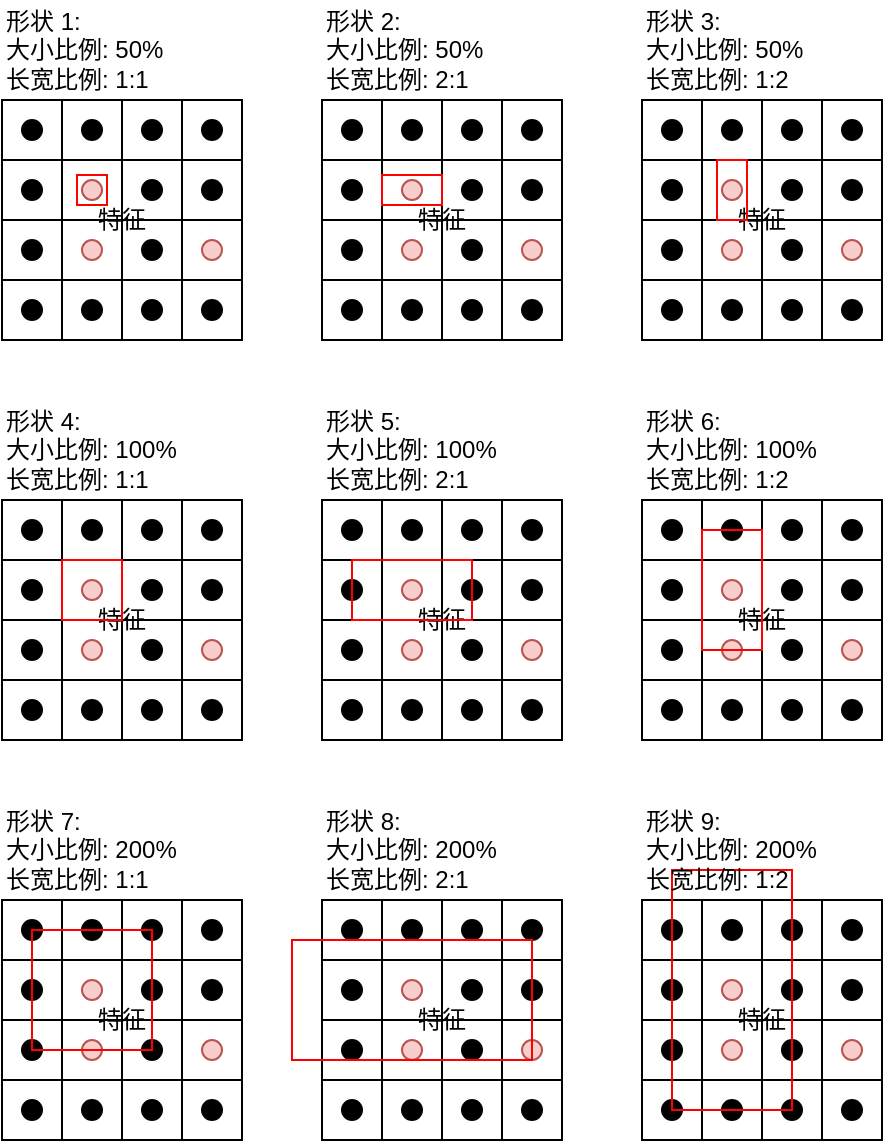 <mxfile version="13.6.2" type="device"><diagram id="u6_-TBSq7pB0JtTBiQG3" name="Page-1"><mxGraphModel dx="1102" dy="1952" grid="1" gridSize="10" guides="1" tooltips="1" connect="1" arrows="1" fold="1" page="1" pageScale="1" pageWidth="827" pageHeight="1169" math="0" shadow="0"><root><mxCell id="0"/><mxCell id="1" parent="0"/><mxCell id="4b5qDRx6TFKM0YbfV3mT-2" value="特征" style="rounded=0;whiteSpace=wrap;html=1;" parent="1" vertex="1"><mxGeometry x="10" y="230" width="120" height="120" as="geometry"/></mxCell><mxCell id="4b5qDRx6TFKM0YbfV3mT-3" value="" style="endArrow=none;html=1;exitX=0;exitY=0.25;exitDx=0;exitDy=0;entryX=1;entryY=0.25;entryDx=0;entryDy=0;" parent="1" source="4b5qDRx6TFKM0YbfV3mT-2" target="4b5qDRx6TFKM0YbfV3mT-2" edge="1"><mxGeometry width="50" height="50" relative="1" as="geometry"><mxPoint x="10" y="450" as="sourcePoint"/><mxPoint x="60" y="400" as="targetPoint"/></mxGeometry></mxCell><mxCell id="4b5qDRx6TFKM0YbfV3mT-4" value="" style="endArrow=none;html=1;exitX=0;exitY=0.5;exitDx=0;exitDy=0;entryX=1;entryY=0.5;entryDx=0;entryDy=0;" parent="1" source="4b5qDRx6TFKM0YbfV3mT-2" target="4b5qDRx6TFKM0YbfV3mT-2" edge="1"><mxGeometry width="50" height="50" relative="1" as="geometry"><mxPoint x="20" y="270" as="sourcePoint"/><mxPoint x="140" y="270" as="targetPoint"/></mxGeometry></mxCell><mxCell id="4b5qDRx6TFKM0YbfV3mT-5" value="" style="endArrow=none;html=1;exitX=0;exitY=0.75;exitDx=0;exitDy=0;entryX=1;entryY=0.75;entryDx=0;entryDy=0;" parent="1" source="4b5qDRx6TFKM0YbfV3mT-2" target="4b5qDRx6TFKM0YbfV3mT-2" edge="1"><mxGeometry width="50" height="50" relative="1" as="geometry"><mxPoint x="30" y="280" as="sourcePoint"/><mxPoint x="150" y="280" as="targetPoint"/></mxGeometry></mxCell><mxCell id="4b5qDRx6TFKM0YbfV3mT-6" value="" style="endArrow=none;html=1;exitX=0.25;exitY=1;exitDx=0;exitDy=0;entryX=0.25;entryY=0;entryDx=0;entryDy=0;" parent="1" source="4b5qDRx6TFKM0YbfV3mT-2" target="4b5qDRx6TFKM0YbfV3mT-2" edge="1"><mxGeometry width="50" height="50" relative="1" as="geometry"><mxPoint x="20" y="330" as="sourcePoint"/><mxPoint x="140" y="330" as="targetPoint"/></mxGeometry></mxCell><mxCell id="4b5qDRx6TFKM0YbfV3mT-7" value="" style="endArrow=none;html=1;exitX=0.5;exitY=1;exitDx=0;exitDy=0;entryX=0.5;entryY=0;entryDx=0;entryDy=0;" parent="1" source="4b5qDRx6TFKM0YbfV3mT-2" target="4b5qDRx6TFKM0YbfV3mT-2" edge="1"><mxGeometry width="50" height="50" relative="1" as="geometry"><mxPoint x="50" y="360" as="sourcePoint"/><mxPoint x="50" y="240" as="targetPoint"/></mxGeometry></mxCell><mxCell id="4b5qDRx6TFKM0YbfV3mT-8" value="" style="endArrow=none;html=1;exitX=0.75;exitY=1;exitDx=0;exitDy=0;entryX=0.75;entryY=0;entryDx=0;entryDy=0;" parent="1" source="4b5qDRx6TFKM0YbfV3mT-2" target="4b5qDRx6TFKM0YbfV3mT-2" edge="1"><mxGeometry width="50" height="50" relative="1" as="geometry"><mxPoint x="80" y="360" as="sourcePoint"/><mxPoint x="80" y="240" as="targetPoint"/></mxGeometry></mxCell><mxCell id="4b5qDRx6TFKM0YbfV3mT-9" value="" style="ellipse;whiteSpace=wrap;html=1;aspect=fixed;align=center;fillColor=#000000;" parent="1" vertex="1"><mxGeometry x="20" y="240" width="10" height="10" as="geometry"/></mxCell><mxCell id="4b5qDRx6TFKM0YbfV3mT-10" value="" style="ellipse;whiteSpace=wrap;html=1;aspect=fixed;align=center;fillColor=#000000;" parent="1" vertex="1"><mxGeometry x="50" y="240" width="10" height="10" as="geometry"/></mxCell><mxCell id="4b5qDRx6TFKM0YbfV3mT-11" value="" style="ellipse;whiteSpace=wrap;html=1;aspect=fixed;align=center;fillColor=#000000;" parent="1" vertex="1"><mxGeometry x="80" y="240" width="10" height="10" as="geometry"/></mxCell><mxCell id="4b5qDRx6TFKM0YbfV3mT-12" value="" style="ellipse;whiteSpace=wrap;html=1;aspect=fixed;align=center;fillColor=#000000;" parent="1" vertex="1"><mxGeometry x="110" y="240" width="10" height="10" as="geometry"/></mxCell><mxCell id="4b5qDRx6TFKM0YbfV3mT-13" value="" style="ellipse;whiteSpace=wrap;html=1;aspect=fixed;align=center;fillColor=#000000;" parent="1" vertex="1"><mxGeometry x="20" y="270" width="10" height="10" as="geometry"/></mxCell><mxCell id="4b5qDRx6TFKM0YbfV3mT-14" value="" style="ellipse;whiteSpace=wrap;html=1;aspect=fixed;align=center;fillColor=#f8cecc;strokeColor=#b85450;" parent="1" vertex="1"><mxGeometry x="50" y="270" width="10" height="10" as="geometry"/></mxCell><mxCell id="4b5qDRx6TFKM0YbfV3mT-15" value="" style="ellipse;whiteSpace=wrap;html=1;aspect=fixed;align=center;fillColor=#000000;" parent="1" vertex="1"><mxGeometry x="80" y="270" width="10" height="10" as="geometry"/></mxCell><mxCell id="4b5qDRx6TFKM0YbfV3mT-16" value="" style="ellipse;whiteSpace=wrap;html=1;aspect=fixed;align=center;fillColor=#000000;" parent="1" vertex="1"><mxGeometry x="110" y="270" width="10" height="10" as="geometry"/></mxCell><mxCell id="4b5qDRx6TFKM0YbfV3mT-17" value="" style="ellipse;whiteSpace=wrap;html=1;aspect=fixed;align=center;fillColor=#000000;" parent="1" vertex="1"><mxGeometry x="20" y="300" width="10" height="10" as="geometry"/></mxCell><mxCell id="4b5qDRx6TFKM0YbfV3mT-18" value="" style="ellipse;whiteSpace=wrap;html=1;aspect=fixed;align=center;fillColor=#f8cecc;strokeColor=#b85450;" parent="1" vertex="1"><mxGeometry x="50" y="300" width="10" height="10" as="geometry"/></mxCell><mxCell id="4b5qDRx6TFKM0YbfV3mT-19" value="" style="ellipse;whiteSpace=wrap;html=1;aspect=fixed;align=center;fillColor=#000000;" parent="1" vertex="1"><mxGeometry x="80" y="300" width="10" height="10" as="geometry"/></mxCell><mxCell id="4b5qDRx6TFKM0YbfV3mT-20" value="" style="ellipse;whiteSpace=wrap;html=1;aspect=fixed;align=center;fillColor=#f8cecc;strokeColor=#b85450;" parent="1" vertex="1"><mxGeometry x="110" y="300" width="10" height="10" as="geometry"/></mxCell><mxCell id="4b5qDRx6TFKM0YbfV3mT-21" value="" style="ellipse;whiteSpace=wrap;html=1;aspect=fixed;align=center;fillColor=#000000;" parent="1" vertex="1"><mxGeometry x="20" y="330" width="10" height="10" as="geometry"/></mxCell><mxCell id="4b5qDRx6TFKM0YbfV3mT-22" value="" style="ellipse;whiteSpace=wrap;html=1;aspect=fixed;align=center;fillColor=#000000;" parent="1" vertex="1"><mxGeometry x="50" y="330" width="10" height="10" as="geometry"/></mxCell><mxCell id="4b5qDRx6TFKM0YbfV3mT-23" value="" style="ellipse;whiteSpace=wrap;html=1;aspect=fixed;align=center;fillColor=#000000;" parent="1" vertex="1"><mxGeometry x="80" y="330" width="10" height="10" as="geometry"/></mxCell><mxCell id="4b5qDRx6TFKM0YbfV3mT-24" value="" style="ellipse;whiteSpace=wrap;html=1;aspect=fixed;align=center;fillColor=#000000;" parent="1" vertex="1"><mxGeometry x="110" y="330" width="10" height="10" as="geometry"/></mxCell><mxCell id="4b5qDRx6TFKM0YbfV3mT-25" value="" style="rounded=0;whiteSpace=wrap;html=1;strokeColor=#FF0000;fillColor=none;" parent="1" vertex="1"><mxGeometry x="40" y="260" width="30" height="30" as="geometry"/></mxCell><mxCell id="4b5qDRx6TFKM0YbfV3mT-28" value="形状 4:&lt;br&gt;大小比例: 100%&lt;br&gt;长宽比例: 1:1" style="text;html=1;strokeColor=none;fillColor=none;align=left;verticalAlign=middle;whiteSpace=wrap;rounded=0;" parent="1" vertex="1"><mxGeometry x="10" y="180" width="100" height="50" as="geometry"/></mxCell><mxCell id="4b5qDRx6TFKM0YbfV3mT-54" value="特征" style="rounded=0;whiteSpace=wrap;html=1;" parent="1" vertex="1"><mxGeometry x="170" y="230" width="120" height="120" as="geometry"/></mxCell><mxCell id="4b5qDRx6TFKM0YbfV3mT-55" value="" style="endArrow=none;html=1;exitX=0;exitY=0.25;exitDx=0;exitDy=0;entryX=1;entryY=0.25;entryDx=0;entryDy=0;" parent="1" source="4b5qDRx6TFKM0YbfV3mT-54" target="4b5qDRx6TFKM0YbfV3mT-54" edge="1"><mxGeometry width="50" height="50" relative="1" as="geometry"><mxPoint x="170" y="450" as="sourcePoint"/><mxPoint x="220" y="400" as="targetPoint"/></mxGeometry></mxCell><mxCell id="4b5qDRx6TFKM0YbfV3mT-56" value="" style="endArrow=none;html=1;exitX=0;exitY=0.5;exitDx=0;exitDy=0;entryX=1;entryY=0.5;entryDx=0;entryDy=0;" parent="1" source="4b5qDRx6TFKM0YbfV3mT-54" target="4b5qDRx6TFKM0YbfV3mT-54" edge="1"><mxGeometry width="50" height="50" relative="1" as="geometry"><mxPoint x="180" y="270" as="sourcePoint"/><mxPoint x="300" y="270" as="targetPoint"/></mxGeometry></mxCell><mxCell id="4b5qDRx6TFKM0YbfV3mT-57" value="" style="endArrow=none;html=1;exitX=0;exitY=0.75;exitDx=0;exitDy=0;entryX=1;entryY=0.75;entryDx=0;entryDy=0;" parent="1" source="4b5qDRx6TFKM0YbfV3mT-54" target="4b5qDRx6TFKM0YbfV3mT-54" edge="1"><mxGeometry width="50" height="50" relative="1" as="geometry"><mxPoint x="190" y="280" as="sourcePoint"/><mxPoint x="310" y="280" as="targetPoint"/></mxGeometry></mxCell><mxCell id="4b5qDRx6TFKM0YbfV3mT-58" value="" style="endArrow=none;html=1;exitX=0.25;exitY=1;exitDx=0;exitDy=0;entryX=0.25;entryY=0;entryDx=0;entryDy=0;" parent="1" source="4b5qDRx6TFKM0YbfV3mT-54" target="4b5qDRx6TFKM0YbfV3mT-54" edge="1"><mxGeometry width="50" height="50" relative="1" as="geometry"><mxPoint x="180" y="330" as="sourcePoint"/><mxPoint x="300" y="330" as="targetPoint"/></mxGeometry></mxCell><mxCell id="4b5qDRx6TFKM0YbfV3mT-59" value="" style="endArrow=none;html=1;exitX=0.5;exitY=1;exitDx=0;exitDy=0;entryX=0.5;entryY=0;entryDx=0;entryDy=0;" parent="1" source="4b5qDRx6TFKM0YbfV3mT-54" target="4b5qDRx6TFKM0YbfV3mT-54" edge="1"><mxGeometry width="50" height="50" relative="1" as="geometry"><mxPoint x="210" y="360" as="sourcePoint"/><mxPoint x="210" y="240" as="targetPoint"/></mxGeometry></mxCell><mxCell id="4b5qDRx6TFKM0YbfV3mT-60" value="" style="endArrow=none;html=1;exitX=0.75;exitY=1;exitDx=0;exitDy=0;entryX=0.75;entryY=0;entryDx=0;entryDy=0;" parent="1" source="4b5qDRx6TFKM0YbfV3mT-54" target="4b5qDRx6TFKM0YbfV3mT-54" edge="1"><mxGeometry width="50" height="50" relative="1" as="geometry"><mxPoint x="240" y="360" as="sourcePoint"/><mxPoint x="240" y="240" as="targetPoint"/></mxGeometry></mxCell><mxCell id="4b5qDRx6TFKM0YbfV3mT-61" value="" style="ellipse;whiteSpace=wrap;html=1;aspect=fixed;align=center;fillColor=#000000;" parent="1" vertex="1"><mxGeometry x="180" y="240" width="10" height="10" as="geometry"/></mxCell><mxCell id="4b5qDRx6TFKM0YbfV3mT-62" value="" style="ellipse;whiteSpace=wrap;html=1;aspect=fixed;align=center;fillColor=#000000;" parent="1" vertex="1"><mxGeometry x="210" y="240" width="10" height="10" as="geometry"/></mxCell><mxCell id="4b5qDRx6TFKM0YbfV3mT-63" value="" style="ellipse;whiteSpace=wrap;html=1;aspect=fixed;align=center;fillColor=#000000;" parent="1" vertex="1"><mxGeometry x="240" y="240" width="10" height="10" as="geometry"/></mxCell><mxCell id="4b5qDRx6TFKM0YbfV3mT-64" value="" style="ellipse;whiteSpace=wrap;html=1;aspect=fixed;align=center;fillColor=#000000;" parent="1" vertex="1"><mxGeometry x="270" y="240" width="10" height="10" as="geometry"/></mxCell><mxCell id="4b5qDRx6TFKM0YbfV3mT-65" value="" style="ellipse;whiteSpace=wrap;html=1;aspect=fixed;align=center;fillColor=#000000;" parent="1" vertex="1"><mxGeometry x="180" y="270" width="10" height="10" as="geometry"/></mxCell><mxCell id="4b5qDRx6TFKM0YbfV3mT-66" value="" style="ellipse;whiteSpace=wrap;html=1;aspect=fixed;align=center;fillColor=#f8cecc;strokeColor=#b85450;" parent="1" vertex="1"><mxGeometry x="210" y="270" width="10" height="10" as="geometry"/></mxCell><mxCell id="4b5qDRx6TFKM0YbfV3mT-67" value="" style="ellipse;whiteSpace=wrap;html=1;aspect=fixed;align=center;fillColor=#000000;" parent="1" vertex="1"><mxGeometry x="240" y="270" width="10" height="10" as="geometry"/></mxCell><mxCell id="4b5qDRx6TFKM0YbfV3mT-68" value="" style="ellipse;whiteSpace=wrap;html=1;aspect=fixed;align=center;fillColor=#000000;" parent="1" vertex="1"><mxGeometry x="270" y="270" width="10" height="10" as="geometry"/></mxCell><mxCell id="4b5qDRx6TFKM0YbfV3mT-69" value="" style="ellipse;whiteSpace=wrap;html=1;aspect=fixed;align=center;fillColor=#000000;" parent="1" vertex="1"><mxGeometry x="180" y="300" width="10" height="10" as="geometry"/></mxCell><mxCell id="4b5qDRx6TFKM0YbfV3mT-70" value="" style="ellipse;whiteSpace=wrap;html=1;aspect=fixed;align=center;fillColor=#f8cecc;strokeColor=#b85450;" parent="1" vertex="1"><mxGeometry x="210" y="300" width="10" height="10" as="geometry"/></mxCell><mxCell id="4b5qDRx6TFKM0YbfV3mT-71" value="" style="ellipse;whiteSpace=wrap;html=1;aspect=fixed;align=center;fillColor=#000000;" parent="1" vertex="1"><mxGeometry x="240" y="300" width="10" height="10" as="geometry"/></mxCell><mxCell id="4b5qDRx6TFKM0YbfV3mT-72" value="" style="ellipse;whiteSpace=wrap;html=1;aspect=fixed;align=center;fillColor=#f8cecc;strokeColor=#b85450;" parent="1" vertex="1"><mxGeometry x="270" y="300" width="10" height="10" as="geometry"/></mxCell><mxCell id="4b5qDRx6TFKM0YbfV3mT-73" value="" style="ellipse;whiteSpace=wrap;html=1;aspect=fixed;align=center;fillColor=#000000;" parent="1" vertex="1"><mxGeometry x="180" y="330" width="10" height="10" as="geometry"/></mxCell><mxCell id="4b5qDRx6TFKM0YbfV3mT-74" value="" style="ellipse;whiteSpace=wrap;html=1;aspect=fixed;align=center;fillColor=#000000;" parent="1" vertex="1"><mxGeometry x="210" y="330" width="10" height="10" as="geometry"/></mxCell><mxCell id="4b5qDRx6TFKM0YbfV3mT-75" value="" style="ellipse;whiteSpace=wrap;html=1;aspect=fixed;align=center;fillColor=#000000;" parent="1" vertex="1"><mxGeometry x="240" y="330" width="10" height="10" as="geometry"/></mxCell><mxCell id="4b5qDRx6TFKM0YbfV3mT-76" value="" style="ellipse;whiteSpace=wrap;html=1;aspect=fixed;align=center;fillColor=#000000;" parent="1" vertex="1"><mxGeometry x="270" y="330" width="10" height="10" as="geometry"/></mxCell><mxCell id="4b5qDRx6TFKM0YbfV3mT-77" value="" style="rounded=0;whiteSpace=wrap;html=1;strokeColor=#FF0000;fillColor=none;" parent="1" vertex="1"><mxGeometry x="185" y="260" width="60" height="30" as="geometry"/></mxCell><mxCell id="4b5qDRx6TFKM0YbfV3mT-78" value="形状 5:&lt;br&gt;大小比例: 100%&lt;br&gt;长宽比例: 2:1" style="text;html=1;strokeColor=none;fillColor=none;align=left;verticalAlign=middle;whiteSpace=wrap;rounded=0;" parent="1" vertex="1"><mxGeometry x="170" y="180" width="100" height="50" as="geometry"/></mxCell><mxCell id="4b5qDRx6TFKM0YbfV3mT-79" value="特征" style="rounded=0;whiteSpace=wrap;html=1;" parent="1" vertex="1"><mxGeometry x="330" y="230" width="120" height="120" as="geometry"/></mxCell><mxCell id="4b5qDRx6TFKM0YbfV3mT-80" value="" style="endArrow=none;html=1;exitX=0;exitY=0.25;exitDx=0;exitDy=0;entryX=1;entryY=0.25;entryDx=0;entryDy=0;" parent="1" source="4b5qDRx6TFKM0YbfV3mT-79" target="4b5qDRx6TFKM0YbfV3mT-79" edge="1"><mxGeometry width="50" height="50" relative="1" as="geometry"><mxPoint x="330" y="450" as="sourcePoint"/><mxPoint x="380" y="400" as="targetPoint"/></mxGeometry></mxCell><mxCell id="4b5qDRx6TFKM0YbfV3mT-81" value="" style="endArrow=none;html=1;exitX=0;exitY=0.5;exitDx=0;exitDy=0;entryX=1;entryY=0.5;entryDx=0;entryDy=0;" parent="1" source="4b5qDRx6TFKM0YbfV3mT-79" target="4b5qDRx6TFKM0YbfV3mT-79" edge="1"><mxGeometry width="50" height="50" relative="1" as="geometry"><mxPoint x="340" y="270" as="sourcePoint"/><mxPoint x="460" y="270" as="targetPoint"/></mxGeometry></mxCell><mxCell id="4b5qDRx6TFKM0YbfV3mT-82" value="" style="endArrow=none;html=1;exitX=0;exitY=0.75;exitDx=0;exitDy=0;entryX=1;entryY=0.75;entryDx=0;entryDy=0;" parent="1" source="4b5qDRx6TFKM0YbfV3mT-79" target="4b5qDRx6TFKM0YbfV3mT-79" edge="1"><mxGeometry width="50" height="50" relative="1" as="geometry"><mxPoint x="350" y="280" as="sourcePoint"/><mxPoint x="470" y="280" as="targetPoint"/></mxGeometry></mxCell><mxCell id="4b5qDRx6TFKM0YbfV3mT-83" value="" style="endArrow=none;html=1;exitX=0.25;exitY=1;exitDx=0;exitDy=0;entryX=0.25;entryY=0;entryDx=0;entryDy=0;" parent="1" source="4b5qDRx6TFKM0YbfV3mT-79" target="4b5qDRx6TFKM0YbfV3mT-79" edge="1"><mxGeometry width="50" height="50" relative="1" as="geometry"><mxPoint x="340" y="330" as="sourcePoint"/><mxPoint x="460" y="330" as="targetPoint"/></mxGeometry></mxCell><mxCell id="4b5qDRx6TFKM0YbfV3mT-84" value="" style="endArrow=none;html=1;exitX=0.5;exitY=1;exitDx=0;exitDy=0;entryX=0.5;entryY=0;entryDx=0;entryDy=0;" parent="1" source="4b5qDRx6TFKM0YbfV3mT-79" target="4b5qDRx6TFKM0YbfV3mT-79" edge="1"><mxGeometry width="50" height="50" relative="1" as="geometry"><mxPoint x="370" y="360" as="sourcePoint"/><mxPoint x="370" y="240" as="targetPoint"/></mxGeometry></mxCell><mxCell id="4b5qDRx6TFKM0YbfV3mT-85" value="" style="endArrow=none;html=1;exitX=0.75;exitY=1;exitDx=0;exitDy=0;entryX=0.75;entryY=0;entryDx=0;entryDy=0;" parent="1" source="4b5qDRx6TFKM0YbfV3mT-79" target="4b5qDRx6TFKM0YbfV3mT-79" edge="1"><mxGeometry width="50" height="50" relative="1" as="geometry"><mxPoint x="400" y="360" as="sourcePoint"/><mxPoint x="400" y="240" as="targetPoint"/></mxGeometry></mxCell><mxCell id="4b5qDRx6TFKM0YbfV3mT-86" value="" style="ellipse;whiteSpace=wrap;html=1;aspect=fixed;align=center;fillColor=#000000;" parent="1" vertex="1"><mxGeometry x="340" y="240" width="10" height="10" as="geometry"/></mxCell><mxCell id="4b5qDRx6TFKM0YbfV3mT-87" value="" style="ellipse;whiteSpace=wrap;html=1;aspect=fixed;align=center;fillColor=#000000;" parent="1" vertex="1"><mxGeometry x="370" y="240" width="10" height="10" as="geometry"/></mxCell><mxCell id="4b5qDRx6TFKM0YbfV3mT-88" value="" style="ellipse;whiteSpace=wrap;html=1;aspect=fixed;align=center;fillColor=#000000;" parent="1" vertex="1"><mxGeometry x="400" y="240" width="10" height="10" as="geometry"/></mxCell><mxCell id="4b5qDRx6TFKM0YbfV3mT-89" value="" style="ellipse;whiteSpace=wrap;html=1;aspect=fixed;align=center;fillColor=#000000;" parent="1" vertex="1"><mxGeometry x="430" y="240" width="10" height="10" as="geometry"/></mxCell><mxCell id="4b5qDRx6TFKM0YbfV3mT-90" value="" style="ellipse;whiteSpace=wrap;html=1;aspect=fixed;align=center;fillColor=#000000;" parent="1" vertex="1"><mxGeometry x="340" y="270" width="10" height="10" as="geometry"/></mxCell><mxCell id="4b5qDRx6TFKM0YbfV3mT-91" value="" style="ellipse;whiteSpace=wrap;html=1;aspect=fixed;align=center;fillColor=#f8cecc;strokeColor=#b85450;" parent="1" vertex="1"><mxGeometry x="370" y="270" width="10" height="10" as="geometry"/></mxCell><mxCell id="4b5qDRx6TFKM0YbfV3mT-92" value="" style="ellipse;whiteSpace=wrap;html=1;aspect=fixed;align=center;fillColor=#000000;" parent="1" vertex="1"><mxGeometry x="400" y="270" width="10" height="10" as="geometry"/></mxCell><mxCell id="4b5qDRx6TFKM0YbfV3mT-93" value="" style="ellipse;whiteSpace=wrap;html=1;aspect=fixed;align=center;fillColor=#000000;" parent="1" vertex="1"><mxGeometry x="430" y="270" width="10" height="10" as="geometry"/></mxCell><mxCell id="4b5qDRx6TFKM0YbfV3mT-94" value="" style="ellipse;whiteSpace=wrap;html=1;aspect=fixed;align=center;fillColor=#000000;" parent="1" vertex="1"><mxGeometry x="340" y="300" width="10" height="10" as="geometry"/></mxCell><mxCell id="4b5qDRx6TFKM0YbfV3mT-95" value="" style="ellipse;whiteSpace=wrap;html=1;aspect=fixed;align=center;fillColor=#f8cecc;strokeColor=#b85450;" parent="1" vertex="1"><mxGeometry x="370" y="300" width="10" height="10" as="geometry"/></mxCell><mxCell id="4b5qDRx6TFKM0YbfV3mT-96" value="" style="ellipse;whiteSpace=wrap;html=1;aspect=fixed;align=center;fillColor=#000000;" parent="1" vertex="1"><mxGeometry x="400" y="300" width="10" height="10" as="geometry"/></mxCell><mxCell id="4b5qDRx6TFKM0YbfV3mT-97" value="" style="ellipse;whiteSpace=wrap;html=1;aspect=fixed;align=center;fillColor=#f8cecc;strokeColor=#b85450;" parent="1" vertex="1"><mxGeometry x="430" y="300" width="10" height="10" as="geometry"/></mxCell><mxCell id="4b5qDRx6TFKM0YbfV3mT-98" value="" style="ellipse;whiteSpace=wrap;html=1;aspect=fixed;align=center;fillColor=#000000;" parent="1" vertex="1"><mxGeometry x="340" y="330" width="10" height="10" as="geometry"/></mxCell><mxCell id="4b5qDRx6TFKM0YbfV3mT-99" value="" style="ellipse;whiteSpace=wrap;html=1;aspect=fixed;align=center;fillColor=#000000;" parent="1" vertex="1"><mxGeometry x="370" y="330" width="10" height="10" as="geometry"/></mxCell><mxCell id="4b5qDRx6TFKM0YbfV3mT-100" value="" style="ellipse;whiteSpace=wrap;html=1;aspect=fixed;align=center;fillColor=#000000;" parent="1" vertex="1"><mxGeometry x="400" y="330" width="10" height="10" as="geometry"/></mxCell><mxCell id="4b5qDRx6TFKM0YbfV3mT-101" value="" style="ellipse;whiteSpace=wrap;html=1;aspect=fixed;align=center;fillColor=#000000;" parent="1" vertex="1"><mxGeometry x="430" y="330" width="10" height="10" as="geometry"/></mxCell><mxCell id="4b5qDRx6TFKM0YbfV3mT-102" value="" style="rounded=0;whiteSpace=wrap;html=1;strokeColor=#FF0000;fillColor=none;" parent="1" vertex="1"><mxGeometry x="360" y="245" width="30" height="60" as="geometry"/></mxCell><mxCell id="4b5qDRx6TFKM0YbfV3mT-103" value="形状 6:&lt;br&gt;大小比例: 100%&lt;br&gt;长宽比例: 1:2" style="text;html=1;strokeColor=none;fillColor=none;align=left;verticalAlign=middle;whiteSpace=wrap;rounded=0;" parent="1" vertex="1"><mxGeometry x="330" y="180" width="100" height="50" as="geometry"/></mxCell><mxCell id="4b5qDRx6TFKM0YbfV3mT-105" value="特征" style="rounded=0;whiteSpace=wrap;html=1;" parent="1" vertex="1"><mxGeometry x="10" y="430" width="120" height="120" as="geometry"/></mxCell><mxCell id="4b5qDRx6TFKM0YbfV3mT-106" value="" style="endArrow=none;html=1;exitX=0;exitY=0.25;exitDx=0;exitDy=0;entryX=1;entryY=0.25;entryDx=0;entryDy=0;" parent="1" source="4b5qDRx6TFKM0YbfV3mT-105" target="4b5qDRx6TFKM0YbfV3mT-105" edge="1"><mxGeometry width="50" height="50" relative="1" as="geometry"><mxPoint x="10" y="650" as="sourcePoint"/><mxPoint x="60" y="600" as="targetPoint"/></mxGeometry></mxCell><mxCell id="4b5qDRx6TFKM0YbfV3mT-107" value="" style="endArrow=none;html=1;exitX=0;exitY=0.5;exitDx=0;exitDy=0;entryX=1;entryY=0.5;entryDx=0;entryDy=0;" parent="1" source="4b5qDRx6TFKM0YbfV3mT-105" target="4b5qDRx6TFKM0YbfV3mT-105" edge="1"><mxGeometry width="50" height="50" relative="1" as="geometry"><mxPoint x="20" y="470" as="sourcePoint"/><mxPoint x="140" y="470" as="targetPoint"/></mxGeometry></mxCell><mxCell id="4b5qDRx6TFKM0YbfV3mT-108" value="" style="endArrow=none;html=1;exitX=0;exitY=0.75;exitDx=0;exitDy=0;entryX=1;entryY=0.75;entryDx=0;entryDy=0;" parent="1" source="4b5qDRx6TFKM0YbfV3mT-105" target="4b5qDRx6TFKM0YbfV3mT-105" edge="1"><mxGeometry width="50" height="50" relative="1" as="geometry"><mxPoint x="30" y="480" as="sourcePoint"/><mxPoint x="150" y="480" as="targetPoint"/></mxGeometry></mxCell><mxCell id="4b5qDRx6TFKM0YbfV3mT-109" value="" style="endArrow=none;html=1;exitX=0.25;exitY=1;exitDx=0;exitDy=0;entryX=0.25;entryY=0;entryDx=0;entryDy=0;" parent="1" source="4b5qDRx6TFKM0YbfV3mT-105" target="4b5qDRx6TFKM0YbfV3mT-105" edge="1"><mxGeometry width="50" height="50" relative="1" as="geometry"><mxPoint x="20" y="530" as="sourcePoint"/><mxPoint x="140" y="530" as="targetPoint"/></mxGeometry></mxCell><mxCell id="4b5qDRx6TFKM0YbfV3mT-110" value="" style="endArrow=none;html=1;exitX=0.5;exitY=1;exitDx=0;exitDy=0;entryX=0.5;entryY=0;entryDx=0;entryDy=0;" parent="1" source="4b5qDRx6TFKM0YbfV3mT-105" target="4b5qDRx6TFKM0YbfV3mT-105" edge="1"><mxGeometry width="50" height="50" relative="1" as="geometry"><mxPoint x="50" y="560" as="sourcePoint"/><mxPoint x="50" y="440" as="targetPoint"/></mxGeometry></mxCell><mxCell id="4b5qDRx6TFKM0YbfV3mT-111" value="" style="endArrow=none;html=1;exitX=0.75;exitY=1;exitDx=0;exitDy=0;entryX=0.75;entryY=0;entryDx=0;entryDy=0;" parent="1" source="4b5qDRx6TFKM0YbfV3mT-105" target="4b5qDRx6TFKM0YbfV3mT-105" edge="1"><mxGeometry width="50" height="50" relative="1" as="geometry"><mxPoint x="80" y="560" as="sourcePoint"/><mxPoint x="80" y="440" as="targetPoint"/></mxGeometry></mxCell><mxCell id="4b5qDRx6TFKM0YbfV3mT-112" value="" style="ellipse;whiteSpace=wrap;html=1;aspect=fixed;align=center;fillColor=#000000;" parent="1" vertex="1"><mxGeometry x="20" y="440" width="10" height="10" as="geometry"/></mxCell><mxCell id="4b5qDRx6TFKM0YbfV3mT-113" value="" style="ellipse;whiteSpace=wrap;html=1;aspect=fixed;align=center;fillColor=#000000;" parent="1" vertex="1"><mxGeometry x="50" y="440" width="10" height="10" as="geometry"/></mxCell><mxCell id="4b5qDRx6TFKM0YbfV3mT-114" value="" style="ellipse;whiteSpace=wrap;html=1;aspect=fixed;align=center;fillColor=#000000;" parent="1" vertex="1"><mxGeometry x="80" y="440" width="10" height="10" as="geometry"/></mxCell><mxCell id="4b5qDRx6TFKM0YbfV3mT-115" value="" style="ellipse;whiteSpace=wrap;html=1;aspect=fixed;align=center;fillColor=#000000;" parent="1" vertex="1"><mxGeometry x="110" y="440" width="10" height="10" as="geometry"/></mxCell><mxCell id="4b5qDRx6TFKM0YbfV3mT-116" value="" style="ellipse;whiteSpace=wrap;html=1;aspect=fixed;align=center;fillColor=#000000;" parent="1" vertex="1"><mxGeometry x="20" y="470" width="10" height="10" as="geometry"/></mxCell><mxCell id="4b5qDRx6TFKM0YbfV3mT-117" value="" style="ellipse;whiteSpace=wrap;html=1;aspect=fixed;align=center;fillColor=#f8cecc;strokeColor=#b85450;" parent="1" vertex="1"><mxGeometry x="50" y="470" width="10" height="10" as="geometry"/></mxCell><mxCell id="4b5qDRx6TFKM0YbfV3mT-118" value="" style="ellipse;whiteSpace=wrap;html=1;aspect=fixed;align=center;fillColor=#000000;" parent="1" vertex="1"><mxGeometry x="80" y="470" width="10" height="10" as="geometry"/></mxCell><mxCell id="4b5qDRx6TFKM0YbfV3mT-119" value="" style="ellipse;whiteSpace=wrap;html=1;aspect=fixed;align=center;fillColor=#000000;" parent="1" vertex="1"><mxGeometry x="110" y="470" width="10" height="10" as="geometry"/></mxCell><mxCell id="4b5qDRx6TFKM0YbfV3mT-120" value="" style="ellipse;whiteSpace=wrap;html=1;aspect=fixed;align=center;fillColor=#000000;" parent="1" vertex="1"><mxGeometry x="20" y="500" width="10" height="10" as="geometry"/></mxCell><mxCell id="4b5qDRx6TFKM0YbfV3mT-121" value="" style="ellipse;whiteSpace=wrap;html=1;aspect=fixed;align=center;fillColor=#f8cecc;strokeColor=#b85450;" parent="1" vertex="1"><mxGeometry x="50" y="500" width="10" height="10" as="geometry"/></mxCell><mxCell id="4b5qDRx6TFKM0YbfV3mT-122" value="" style="ellipse;whiteSpace=wrap;html=1;aspect=fixed;align=center;fillColor=#000000;" parent="1" vertex="1"><mxGeometry x="80" y="500" width="10" height="10" as="geometry"/></mxCell><mxCell id="4b5qDRx6TFKM0YbfV3mT-123" value="" style="ellipse;whiteSpace=wrap;html=1;aspect=fixed;align=center;fillColor=#f8cecc;strokeColor=#b85450;" parent="1" vertex="1"><mxGeometry x="110" y="500" width="10" height="10" as="geometry"/></mxCell><mxCell id="4b5qDRx6TFKM0YbfV3mT-124" value="" style="ellipse;whiteSpace=wrap;html=1;aspect=fixed;align=center;fillColor=#000000;" parent="1" vertex="1"><mxGeometry x="20" y="530" width="10" height="10" as="geometry"/></mxCell><mxCell id="4b5qDRx6TFKM0YbfV3mT-125" value="" style="ellipse;whiteSpace=wrap;html=1;aspect=fixed;align=center;fillColor=#000000;" parent="1" vertex="1"><mxGeometry x="50" y="530" width="10" height="10" as="geometry"/></mxCell><mxCell id="4b5qDRx6TFKM0YbfV3mT-126" value="" style="ellipse;whiteSpace=wrap;html=1;aspect=fixed;align=center;fillColor=#000000;" parent="1" vertex="1"><mxGeometry x="80" y="530" width="10" height="10" as="geometry"/></mxCell><mxCell id="4b5qDRx6TFKM0YbfV3mT-127" value="" style="ellipse;whiteSpace=wrap;html=1;aspect=fixed;align=center;fillColor=#000000;" parent="1" vertex="1"><mxGeometry x="110" y="530" width="10" height="10" as="geometry"/></mxCell><mxCell id="4b5qDRx6TFKM0YbfV3mT-128" value="" style="rounded=0;whiteSpace=wrap;html=1;strokeColor=#FF0000;fillColor=none;" parent="1" vertex="1"><mxGeometry x="25" y="445" width="60" height="60" as="geometry"/></mxCell><mxCell id="4b5qDRx6TFKM0YbfV3mT-129" value="形状 7:&lt;br&gt;大小比例: 200%&lt;br&gt;长宽比例: 1:1" style="text;html=1;strokeColor=none;fillColor=none;align=left;verticalAlign=middle;whiteSpace=wrap;rounded=0;" parent="1" vertex="1"><mxGeometry x="10" y="380" width="100" height="50" as="geometry"/></mxCell><mxCell id="4b5qDRx6TFKM0YbfV3mT-130" value="特征" style="rounded=0;whiteSpace=wrap;html=1;" parent="1" vertex="1"><mxGeometry x="170" y="430" width="120" height="120" as="geometry"/></mxCell><mxCell id="4b5qDRx6TFKM0YbfV3mT-131" value="" style="endArrow=none;html=1;exitX=0;exitY=0.25;exitDx=0;exitDy=0;entryX=1;entryY=0.25;entryDx=0;entryDy=0;" parent="1" source="4b5qDRx6TFKM0YbfV3mT-130" target="4b5qDRx6TFKM0YbfV3mT-130" edge="1"><mxGeometry width="50" height="50" relative="1" as="geometry"><mxPoint x="170" y="650" as="sourcePoint"/><mxPoint x="220" y="600" as="targetPoint"/></mxGeometry></mxCell><mxCell id="4b5qDRx6TFKM0YbfV3mT-132" value="" style="endArrow=none;html=1;exitX=0;exitY=0.5;exitDx=0;exitDy=0;entryX=1;entryY=0.5;entryDx=0;entryDy=0;" parent="1" source="4b5qDRx6TFKM0YbfV3mT-130" target="4b5qDRx6TFKM0YbfV3mT-130" edge="1"><mxGeometry width="50" height="50" relative="1" as="geometry"><mxPoint x="180" y="470" as="sourcePoint"/><mxPoint x="300" y="470" as="targetPoint"/></mxGeometry></mxCell><mxCell id="4b5qDRx6TFKM0YbfV3mT-133" value="" style="endArrow=none;html=1;exitX=0;exitY=0.75;exitDx=0;exitDy=0;entryX=1;entryY=0.75;entryDx=0;entryDy=0;" parent="1" source="4b5qDRx6TFKM0YbfV3mT-130" target="4b5qDRx6TFKM0YbfV3mT-130" edge="1"><mxGeometry width="50" height="50" relative="1" as="geometry"><mxPoint x="190" y="480" as="sourcePoint"/><mxPoint x="310" y="480" as="targetPoint"/></mxGeometry></mxCell><mxCell id="4b5qDRx6TFKM0YbfV3mT-134" value="" style="endArrow=none;html=1;exitX=0.25;exitY=1;exitDx=0;exitDy=0;entryX=0.25;entryY=0;entryDx=0;entryDy=0;" parent="1" source="4b5qDRx6TFKM0YbfV3mT-130" target="4b5qDRx6TFKM0YbfV3mT-130" edge="1"><mxGeometry width="50" height="50" relative="1" as="geometry"><mxPoint x="180" y="530" as="sourcePoint"/><mxPoint x="300" y="530" as="targetPoint"/></mxGeometry></mxCell><mxCell id="4b5qDRx6TFKM0YbfV3mT-135" value="" style="endArrow=none;html=1;exitX=0.5;exitY=1;exitDx=0;exitDy=0;entryX=0.5;entryY=0;entryDx=0;entryDy=0;" parent="1" source="4b5qDRx6TFKM0YbfV3mT-130" target="4b5qDRx6TFKM0YbfV3mT-130" edge="1"><mxGeometry width="50" height="50" relative="1" as="geometry"><mxPoint x="210" y="560" as="sourcePoint"/><mxPoint x="210" y="440" as="targetPoint"/></mxGeometry></mxCell><mxCell id="4b5qDRx6TFKM0YbfV3mT-136" value="" style="endArrow=none;html=1;exitX=0.75;exitY=1;exitDx=0;exitDy=0;entryX=0.75;entryY=0;entryDx=0;entryDy=0;" parent="1" source="4b5qDRx6TFKM0YbfV3mT-130" target="4b5qDRx6TFKM0YbfV3mT-130" edge="1"><mxGeometry width="50" height="50" relative="1" as="geometry"><mxPoint x="240" y="560" as="sourcePoint"/><mxPoint x="240" y="440" as="targetPoint"/></mxGeometry></mxCell><mxCell id="4b5qDRx6TFKM0YbfV3mT-137" value="" style="ellipse;whiteSpace=wrap;html=1;aspect=fixed;align=center;fillColor=#000000;" parent="1" vertex="1"><mxGeometry x="180" y="440" width="10" height="10" as="geometry"/></mxCell><mxCell id="4b5qDRx6TFKM0YbfV3mT-138" value="" style="ellipse;whiteSpace=wrap;html=1;aspect=fixed;align=center;fillColor=#000000;" parent="1" vertex="1"><mxGeometry x="210" y="440" width="10" height="10" as="geometry"/></mxCell><mxCell id="4b5qDRx6TFKM0YbfV3mT-139" value="" style="ellipse;whiteSpace=wrap;html=1;aspect=fixed;align=center;fillColor=#000000;" parent="1" vertex="1"><mxGeometry x="240" y="440" width="10" height="10" as="geometry"/></mxCell><mxCell id="4b5qDRx6TFKM0YbfV3mT-140" value="" style="ellipse;whiteSpace=wrap;html=1;aspect=fixed;align=center;fillColor=#000000;" parent="1" vertex="1"><mxGeometry x="270" y="440" width="10" height="10" as="geometry"/></mxCell><mxCell id="4b5qDRx6TFKM0YbfV3mT-141" value="" style="ellipse;whiteSpace=wrap;html=1;aspect=fixed;align=center;fillColor=#000000;" parent="1" vertex="1"><mxGeometry x="180" y="470" width="10" height="10" as="geometry"/></mxCell><mxCell id="4b5qDRx6TFKM0YbfV3mT-142" value="" style="ellipse;whiteSpace=wrap;html=1;aspect=fixed;align=center;fillColor=#f8cecc;strokeColor=#b85450;" parent="1" vertex="1"><mxGeometry x="210" y="470" width="10" height="10" as="geometry"/></mxCell><mxCell id="4b5qDRx6TFKM0YbfV3mT-143" value="" style="ellipse;whiteSpace=wrap;html=1;aspect=fixed;align=center;fillColor=#000000;" parent="1" vertex="1"><mxGeometry x="240" y="470" width="10" height="10" as="geometry"/></mxCell><mxCell id="4b5qDRx6TFKM0YbfV3mT-144" value="" style="ellipse;whiteSpace=wrap;html=1;aspect=fixed;align=center;fillColor=#000000;" parent="1" vertex="1"><mxGeometry x="270" y="470" width="10" height="10" as="geometry"/></mxCell><mxCell id="4b5qDRx6TFKM0YbfV3mT-145" value="" style="ellipse;whiteSpace=wrap;html=1;aspect=fixed;align=center;fillColor=#000000;" parent="1" vertex="1"><mxGeometry x="180" y="500" width="10" height="10" as="geometry"/></mxCell><mxCell id="4b5qDRx6TFKM0YbfV3mT-146" value="" style="ellipse;whiteSpace=wrap;html=1;aspect=fixed;align=center;fillColor=#f8cecc;strokeColor=#b85450;" parent="1" vertex="1"><mxGeometry x="210" y="500" width="10" height="10" as="geometry"/></mxCell><mxCell id="4b5qDRx6TFKM0YbfV3mT-147" value="" style="ellipse;whiteSpace=wrap;html=1;aspect=fixed;align=center;fillColor=#000000;" parent="1" vertex="1"><mxGeometry x="240" y="500" width="10" height="10" as="geometry"/></mxCell><mxCell id="4b5qDRx6TFKM0YbfV3mT-148" value="" style="ellipse;whiteSpace=wrap;html=1;aspect=fixed;align=center;fillColor=#f8cecc;strokeColor=#b85450;" parent="1" vertex="1"><mxGeometry x="270" y="500" width="10" height="10" as="geometry"/></mxCell><mxCell id="4b5qDRx6TFKM0YbfV3mT-149" value="" style="ellipse;whiteSpace=wrap;html=1;aspect=fixed;align=center;fillColor=#000000;" parent="1" vertex="1"><mxGeometry x="180" y="530" width="10" height="10" as="geometry"/></mxCell><mxCell id="4b5qDRx6TFKM0YbfV3mT-150" value="" style="ellipse;whiteSpace=wrap;html=1;aspect=fixed;align=center;fillColor=#000000;" parent="1" vertex="1"><mxGeometry x="210" y="530" width="10" height="10" as="geometry"/></mxCell><mxCell id="4b5qDRx6TFKM0YbfV3mT-151" value="" style="ellipse;whiteSpace=wrap;html=1;aspect=fixed;align=center;fillColor=#000000;" parent="1" vertex="1"><mxGeometry x="240" y="530" width="10" height="10" as="geometry"/></mxCell><mxCell id="4b5qDRx6TFKM0YbfV3mT-152" value="" style="ellipse;whiteSpace=wrap;html=1;aspect=fixed;align=center;fillColor=#000000;" parent="1" vertex="1"><mxGeometry x="270" y="530" width="10" height="10" as="geometry"/></mxCell><mxCell id="4b5qDRx6TFKM0YbfV3mT-153" value="" style="rounded=0;whiteSpace=wrap;html=1;strokeColor=#FF0000;fillColor=none;" parent="1" vertex="1"><mxGeometry x="155" y="450" width="120" height="60" as="geometry"/></mxCell><mxCell id="4b5qDRx6TFKM0YbfV3mT-154" value="形状 8:&lt;br&gt;大小比例: 200%&lt;br&gt;长宽比例: 2:1" style="text;html=1;strokeColor=none;fillColor=none;align=left;verticalAlign=middle;whiteSpace=wrap;rounded=0;" parent="1" vertex="1"><mxGeometry x="170" y="380" width="100" height="50" as="geometry"/></mxCell><mxCell id="4b5qDRx6TFKM0YbfV3mT-155" value="特征" style="rounded=0;whiteSpace=wrap;html=1;" parent="1" vertex="1"><mxGeometry x="330" y="430" width="120" height="120" as="geometry"/></mxCell><mxCell id="4b5qDRx6TFKM0YbfV3mT-156" value="" style="endArrow=none;html=1;exitX=0;exitY=0.25;exitDx=0;exitDy=0;entryX=1;entryY=0.25;entryDx=0;entryDy=0;" parent="1" source="4b5qDRx6TFKM0YbfV3mT-155" target="4b5qDRx6TFKM0YbfV3mT-155" edge="1"><mxGeometry width="50" height="50" relative="1" as="geometry"><mxPoint x="330" y="650" as="sourcePoint"/><mxPoint x="380" y="600" as="targetPoint"/></mxGeometry></mxCell><mxCell id="4b5qDRx6TFKM0YbfV3mT-157" value="" style="endArrow=none;html=1;exitX=0;exitY=0.5;exitDx=0;exitDy=0;entryX=1;entryY=0.5;entryDx=0;entryDy=0;" parent="1" source="4b5qDRx6TFKM0YbfV3mT-155" target="4b5qDRx6TFKM0YbfV3mT-155" edge="1"><mxGeometry width="50" height="50" relative="1" as="geometry"><mxPoint x="340" y="470" as="sourcePoint"/><mxPoint x="460" y="470" as="targetPoint"/></mxGeometry></mxCell><mxCell id="4b5qDRx6TFKM0YbfV3mT-158" value="" style="endArrow=none;html=1;exitX=0;exitY=0.75;exitDx=0;exitDy=0;entryX=1;entryY=0.75;entryDx=0;entryDy=0;" parent="1" source="4b5qDRx6TFKM0YbfV3mT-155" target="4b5qDRx6TFKM0YbfV3mT-155" edge="1"><mxGeometry width="50" height="50" relative="1" as="geometry"><mxPoint x="350" y="480" as="sourcePoint"/><mxPoint x="470" y="480" as="targetPoint"/></mxGeometry></mxCell><mxCell id="4b5qDRx6TFKM0YbfV3mT-159" value="" style="endArrow=none;html=1;exitX=0.25;exitY=1;exitDx=0;exitDy=0;entryX=0.25;entryY=0;entryDx=0;entryDy=0;" parent="1" source="4b5qDRx6TFKM0YbfV3mT-155" target="4b5qDRx6TFKM0YbfV3mT-155" edge="1"><mxGeometry width="50" height="50" relative="1" as="geometry"><mxPoint x="340" y="530" as="sourcePoint"/><mxPoint x="460" y="530" as="targetPoint"/></mxGeometry></mxCell><mxCell id="4b5qDRx6TFKM0YbfV3mT-160" value="" style="endArrow=none;html=1;exitX=0.5;exitY=1;exitDx=0;exitDy=0;entryX=0.5;entryY=0;entryDx=0;entryDy=0;" parent="1" source="4b5qDRx6TFKM0YbfV3mT-155" target="4b5qDRx6TFKM0YbfV3mT-155" edge="1"><mxGeometry width="50" height="50" relative="1" as="geometry"><mxPoint x="370" y="560" as="sourcePoint"/><mxPoint x="370" y="440" as="targetPoint"/></mxGeometry></mxCell><mxCell id="4b5qDRx6TFKM0YbfV3mT-161" value="" style="endArrow=none;html=1;exitX=0.75;exitY=1;exitDx=0;exitDy=0;entryX=0.75;entryY=0;entryDx=0;entryDy=0;" parent="1" source="4b5qDRx6TFKM0YbfV3mT-155" target="4b5qDRx6TFKM0YbfV3mT-155" edge="1"><mxGeometry width="50" height="50" relative="1" as="geometry"><mxPoint x="400" y="560" as="sourcePoint"/><mxPoint x="400" y="440" as="targetPoint"/></mxGeometry></mxCell><mxCell id="4b5qDRx6TFKM0YbfV3mT-162" value="" style="ellipse;whiteSpace=wrap;html=1;aspect=fixed;align=center;fillColor=#000000;" parent="1" vertex="1"><mxGeometry x="340" y="440" width="10" height="10" as="geometry"/></mxCell><mxCell id="4b5qDRx6TFKM0YbfV3mT-163" value="" style="ellipse;whiteSpace=wrap;html=1;aspect=fixed;align=center;fillColor=#000000;" parent="1" vertex="1"><mxGeometry x="370" y="440" width="10" height="10" as="geometry"/></mxCell><mxCell id="4b5qDRx6TFKM0YbfV3mT-164" value="" style="ellipse;whiteSpace=wrap;html=1;aspect=fixed;align=center;fillColor=#000000;" parent="1" vertex="1"><mxGeometry x="400" y="440" width="10" height="10" as="geometry"/></mxCell><mxCell id="4b5qDRx6TFKM0YbfV3mT-165" value="" style="ellipse;whiteSpace=wrap;html=1;aspect=fixed;align=center;fillColor=#000000;" parent="1" vertex="1"><mxGeometry x="430" y="440" width="10" height="10" as="geometry"/></mxCell><mxCell id="4b5qDRx6TFKM0YbfV3mT-166" value="" style="ellipse;whiteSpace=wrap;html=1;aspect=fixed;align=center;fillColor=#000000;" parent="1" vertex="1"><mxGeometry x="340" y="470" width="10" height="10" as="geometry"/></mxCell><mxCell id="4b5qDRx6TFKM0YbfV3mT-167" value="" style="ellipse;whiteSpace=wrap;html=1;aspect=fixed;align=center;fillColor=#f8cecc;strokeColor=#b85450;" parent="1" vertex="1"><mxGeometry x="370" y="470" width="10" height="10" as="geometry"/></mxCell><mxCell id="4b5qDRx6TFKM0YbfV3mT-168" value="" style="ellipse;whiteSpace=wrap;html=1;aspect=fixed;align=center;fillColor=#000000;" parent="1" vertex="1"><mxGeometry x="400" y="470" width="10" height="10" as="geometry"/></mxCell><mxCell id="4b5qDRx6TFKM0YbfV3mT-169" value="" style="ellipse;whiteSpace=wrap;html=1;aspect=fixed;align=center;fillColor=#000000;" parent="1" vertex="1"><mxGeometry x="430" y="470" width="10" height="10" as="geometry"/></mxCell><mxCell id="4b5qDRx6TFKM0YbfV3mT-170" value="" style="ellipse;whiteSpace=wrap;html=1;aspect=fixed;align=center;fillColor=#000000;" parent="1" vertex="1"><mxGeometry x="340" y="500" width="10" height="10" as="geometry"/></mxCell><mxCell id="4b5qDRx6TFKM0YbfV3mT-171" value="" style="ellipse;whiteSpace=wrap;html=1;aspect=fixed;align=center;fillColor=#f8cecc;strokeColor=#b85450;" parent="1" vertex="1"><mxGeometry x="370" y="500" width="10" height="10" as="geometry"/></mxCell><mxCell id="4b5qDRx6TFKM0YbfV3mT-172" value="" style="ellipse;whiteSpace=wrap;html=1;aspect=fixed;align=center;fillColor=#000000;" parent="1" vertex="1"><mxGeometry x="400" y="500" width="10" height="10" as="geometry"/></mxCell><mxCell id="4b5qDRx6TFKM0YbfV3mT-173" value="" style="ellipse;whiteSpace=wrap;html=1;aspect=fixed;align=center;fillColor=#f8cecc;strokeColor=#b85450;" parent="1" vertex="1"><mxGeometry x="430" y="500" width="10" height="10" as="geometry"/></mxCell><mxCell id="4b5qDRx6TFKM0YbfV3mT-174" value="" style="ellipse;whiteSpace=wrap;html=1;aspect=fixed;align=center;fillColor=#000000;" parent="1" vertex="1"><mxGeometry x="340" y="530" width="10" height="10" as="geometry"/></mxCell><mxCell id="4b5qDRx6TFKM0YbfV3mT-175" value="" style="ellipse;whiteSpace=wrap;html=1;aspect=fixed;align=center;fillColor=#000000;" parent="1" vertex="1"><mxGeometry x="370" y="530" width="10" height="10" as="geometry"/></mxCell><mxCell id="4b5qDRx6TFKM0YbfV3mT-176" value="" style="ellipse;whiteSpace=wrap;html=1;aspect=fixed;align=center;fillColor=#000000;" parent="1" vertex="1"><mxGeometry x="400" y="530" width="10" height="10" as="geometry"/></mxCell><mxCell id="4b5qDRx6TFKM0YbfV3mT-177" value="" style="ellipse;whiteSpace=wrap;html=1;aspect=fixed;align=center;fillColor=#000000;" parent="1" vertex="1"><mxGeometry x="430" y="530" width="10" height="10" as="geometry"/></mxCell><mxCell id="4b5qDRx6TFKM0YbfV3mT-178" value="" style="rounded=0;whiteSpace=wrap;html=1;strokeColor=#FF0000;fillColor=none;" parent="1" vertex="1"><mxGeometry x="345" y="415" width="60" height="120" as="geometry"/></mxCell><mxCell id="4b5qDRx6TFKM0YbfV3mT-179" value="形状 9:&lt;br&gt;大小比例: 200%&lt;br&gt;长宽比例: 1:2" style="text;html=1;strokeColor=none;fillColor=none;align=left;verticalAlign=middle;whiteSpace=wrap;rounded=0;" parent="1" vertex="1"><mxGeometry x="330" y="380" width="100" height="50" as="geometry"/></mxCell><mxCell id="4b5qDRx6TFKM0YbfV3mT-180" value="特征" style="rounded=0;whiteSpace=wrap;html=1;" parent="1" vertex="1"><mxGeometry x="10" y="30" width="120" height="120" as="geometry"/></mxCell><mxCell id="4b5qDRx6TFKM0YbfV3mT-181" value="" style="endArrow=none;html=1;exitX=0;exitY=0.25;exitDx=0;exitDy=0;entryX=1;entryY=0.25;entryDx=0;entryDy=0;" parent="1" source="4b5qDRx6TFKM0YbfV3mT-180" target="4b5qDRx6TFKM0YbfV3mT-180" edge="1"><mxGeometry width="50" height="50" relative="1" as="geometry"><mxPoint x="10" y="250" as="sourcePoint"/><mxPoint x="60" y="200" as="targetPoint"/></mxGeometry></mxCell><mxCell id="4b5qDRx6TFKM0YbfV3mT-182" value="" style="endArrow=none;html=1;exitX=0;exitY=0.5;exitDx=0;exitDy=0;entryX=1;entryY=0.5;entryDx=0;entryDy=0;" parent="1" source="4b5qDRx6TFKM0YbfV3mT-180" target="4b5qDRx6TFKM0YbfV3mT-180" edge="1"><mxGeometry width="50" height="50" relative="1" as="geometry"><mxPoint x="20" y="70" as="sourcePoint"/><mxPoint x="140" y="70" as="targetPoint"/></mxGeometry></mxCell><mxCell id="4b5qDRx6TFKM0YbfV3mT-183" value="" style="endArrow=none;html=1;exitX=0;exitY=0.75;exitDx=0;exitDy=0;entryX=1;entryY=0.75;entryDx=0;entryDy=0;" parent="1" source="4b5qDRx6TFKM0YbfV3mT-180" target="4b5qDRx6TFKM0YbfV3mT-180" edge="1"><mxGeometry width="50" height="50" relative="1" as="geometry"><mxPoint x="30" y="80" as="sourcePoint"/><mxPoint x="150" y="80" as="targetPoint"/></mxGeometry></mxCell><mxCell id="4b5qDRx6TFKM0YbfV3mT-184" value="" style="endArrow=none;html=1;exitX=0.25;exitY=1;exitDx=0;exitDy=0;entryX=0.25;entryY=0;entryDx=0;entryDy=0;" parent="1" source="4b5qDRx6TFKM0YbfV3mT-180" target="4b5qDRx6TFKM0YbfV3mT-180" edge="1"><mxGeometry width="50" height="50" relative="1" as="geometry"><mxPoint x="20" y="130" as="sourcePoint"/><mxPoint x="140" y="130" as="targetPoint"/></mxGeometry></mxCell><mxCell id="4b5qDRx6TFKM0YbfV3mT-185" value="" style="endArrow=none;html=1;exitX=0.5;exitY=1;exitDx=0;exitDy=0;entryX=0.5;entryY=0;entryDx=0;entryDy=0;" parent="1" source="4b5qDRx6TFKM0YbfV3mT-180" target="4b5qDRx6TFKM0YbfV3mT-180" edge="1"><mxGeometry width="50" height="50" relative="1" as="geometry"><mxPoint x="50" y="160" as="sourcePoint"/><mxPoint x="50" y="40" as="targetPoint"/></mxGeometry></mxCell><mxCell id="4b5qDRx6TFKM0YbfV3mT-186" value="" style="endArrow=none;html=1;exitX=0.75;exitY=1;exitDx=0;exitDy=0;entryX=0.75;entryY=0;entryDx=0;entryDy=0;" parent="1" source="4b5qDRx6TFKM0YbfV3mT-180" target="4b5qDRx6TFKM0YbfV3mT-180" edge="1"><mxGeometry width="50" height="50" relative="1" as="geometry"><mxPoint x="80" y="160" as="sourcePoint"/><mxPoint x="80" y="40" as="targetPoint"/></mxGeometry></mxCell><mxCell id="4b5qDRx6TFKM0YbfV3mT-187" value="" style="ellipse;whiteSpace=wrap;html=1;aspect=fixed;align=center;fillColor=#000000;" parent="1" vertex="1"><mxGeometry x="20" y="40" width="10" height="10" as="geometry"/></mxCell><mxCell id="4b5qDRx6TFKM0YbfV3mT-188" value="" style="ellipse;whiteSpace=wrap;html=1;aspect=fixed;align=center;fillColor=#000000;" parent="1" vertex="1"><mxGeometry x="50" y="40" width="10" height="10" as="geometry"/></mxCell><mxCell id="4b5qDRx6TFKM0YbfV3mT-189" value="" style="ellipse;whiteSpace=wrap;html=1;aspect=fixed;align=center;fillColor=#000000;" parent="1" vertex="1"><mxGeometry x="80" y="40" width="10" height="10" as="geometry"/></mxCell><mxCell id="4b5qDRx6TFKM0YbfV3mT-190" value="" style="ellipse;whiteSpace=wrap;html=1;aspect=fixed;align=center;fillColor=#000000;" parent="1" vertex="1"><mxGeometry x="110" y="40" width="10" height="10" as="geometry"/></mxCell><mxCell id="4b5qDRx6TFKM0YbfV3mT-191" value="" style="ellipse;whiteSpace=wrap;html=1;aspect=fixed;align=center;fillColor=#000000;" parent="1" vertex="1"><mxGeometry x="20" y="70" width="10" height="10" as="geometry"/></mxCell><mxCell id="4b5qDRx6TFKM0YbfV3mT-192" value="" style="ellipse;whiteSpace=wrap;html=1;aspect=fixed;align=center;fillColor=#f8cecc;strokeColor=#b85450;" parent="1" vertex="1"><mxGeometry x="50" y="70" width="10" height="10" as="geometry"/></mxCell><mxCell id="4b5qDRx6TFKM0YbfV3mT-193" value="" style="ellipse;whiteSpace=wrap;html=1;aspect=fixed;align=center;fillColor=#000000;" parent="1" vertex="1"><mxGeometry x="80" y="70" width="10" height="10" as="geometry"/></mxCell><mxCell id="4b5qDRx6TFKM0YbfV3mT-194" value="" style="ellipse;whiteSpace=wrap;html=1;aspect=fixed;align=center;fillColor=#000000;" parent="1" vertex="1"><mxGeometry x="110" y="70" width="10" height="10" as="geometry"/></mxCell><mxCell id="4b5qDRx6TFKM0YbfV3mT-195" value="" style="ellipse;whiteSpace=wrap;html=1;aspect=fixed;align=center;fillColor=#000000;" parent="1" vertex="1"><mxGeometry x="20" y="100" width="10" height="10" as="geometry"/></mxCell><mxCell id="4b5qDRx6TFKM0YbfV3mT-196" value="" style="ellipse;whiteSpace=wrap;html=1;aspect=fixed;align=center;fillColor=#f8cecc;strokeColor=#b85450;" parent="1" vertex="1"><mxGeometry x="50" y="100" width="10" height="10" as="geometry"/></mxCell><mxCell id="4b5qDRx6TFKM0YbfV3mT-197" value="" style="ellipse;whiteSpace=wrap;html=1;aspect=fixed;align=center;fillColor=#000000;" parent="1" vertex="1"><mxGeometry x="80" y="100" width="10" height="10" as="geometry"/></mxCell><mxCell id="4b5qDRx6TFKM0YbfV3mT-198" value="" style="ellipse;whiteSpace=wrap;html=1;aspect=fixed;align=center;fillColor=#f8cecc;strokeColor=#b85450;" parent="1" vertex="1"><mxGeometry x="110" y="100" width="10" height="10" as="geometry"/></mxCell><mxCell id="4b5qDRx6TFKM0YbfV3mT-199" value="" style="ellipse;whiteSpace=wrap;html=1;aspect=fixed;align=center;fillColor=#000000;" parent="1" vertex="1"><mxGeometry x="20" y="130" width="10" height="10" as="geometry"/></mxCell><mxCell id="4b5qDRx6TFKM0YbfV3mT-200" value="" style="ellipse;whiteSpace=wrap;html=1;aspect=fixed;align=center;fillColor=#000000;" parent="1" vertex="1"><mxGeometry x="50" y="130" width="10" height="10" as="geometry"/></mxCell><mxCell id="4b5qDRx6TFKM0YbfV3mT-201" value="" style="ellipse;whiteSpace=wrap;html=1;aspect=fixed;align=center;fillColor=#000000;" parent="1" vertex="1"><mxGeometry x="80" y="130" width="10" height="10" as="geometry"/></mxCell><mxCell id="4b5qDRx6TFKM0YbfV3mT-202" value="" style="ellipse;whiteSpace=wrap;html=1;aspect=fixed;align=center;fillColor=#000000;" parent="1" vertex="1"><mxGeometry x="110" y="130" width="10" height="10" as="geometry"/></mxCell><mxCell id="4b5qDRx6TFKM0YbfV3mT-203" value="" style="rounded=0;whiteSpace=wrap;html=1;strokeColor=#FF0000;fillColor=none;" parent="1" vertex="1"><mxGeometry x="47.5" y="67.5" width="15" height="15" as="geometry"/></mxCell><mxCell id="4b5qDRx6TFKM0YbfV3mT-204" value="形状 1:&lt;br&gt;大小比例: 50%&lt;br&gt;长宽比例: 1:1" style="text;html=1;strokeColor=none;fillColor=none;align=left;verticalAlign=middle;whiteSpace=wrap;rounded=0;" parent="1" vertex="1"><mxGeometry x="10" y="-20" width="100" height="50" as="geometry"/></mxCell><mxCell id="4b5qDRx6TFKM0YbfV3mT-205" value="特征" style="rounded=0;whiteSpace=wrap;html=1;" parent="1" vertex="1"><mxGeometry x="170" y="30" width="120" height="120" as="geometry"/></mxCell><mxCell id="4b5qDRx6TFKM0YbfV3mT-206" value="" style="endArrow=none;html=1;exitX=0;exitY=0.25;exitDx=0;exitDy=0;entryX=1;entryY=0.25;entryDx=0;entryDy=0;" parent="1" source="4b5qDRx6TFKM0YbfV3mT-205" target="4b5qDRx6TFKM0YbfV3mT-205" edge="1"><mxGeometry width="50" height="50" relative="1" as="geometry"><mxPoint x="170" y="250" as="sourcePoint"/><mxPoint x="220" y="200" as="targetPoint"/></mxGeometry></mxCell><mxCell id="4b5qDRx6TFKM0YbfV3mT-207" value="" style="endArrow=none;html=1;exitX=0;exitY=0.5;exitDx=0;exitDy=0;entryX=1;entryY=0.5;entryDx=0;entryDy=0;" parent="1" source="4b5qDRx6TFKM0YbfV3mT-205" target="4b5qDRx6TFKM0YbfV3mT-205" edge="1"><mxGeometry width="50" height="50" relative="1" as="geometry"><mxPoint x="180" y="70" as="sourcePoint"/><mxPoint x="300" y="70" as="targetPoint"/></mxGeometry></mxCell><mxCell id="4b5qDRx6TFKM0YbfV3mT-208" value="" style="endArrow=none;html=1;exitX=0;exitY=0.75;exitDx=0;exitDy=0;entryX=1;entryY=0.75;entryDx=0;entryDy=0;" parent="1" source="4b5qDRx6TFKM0YbfV3mT-205" target="4b5qDRx6TFKM0YbfV3mT-205" edge="1"><mxGeometry width="50" height="50" relative="1" as="geometry"><mxPoint x="190" y="80" as="sourcePoint"/><mxPoint x="310" y="80" as="targetPoint"/></mxGeometry></mxCell><mxCell id="4b5qDRx6TFKM0YbfV3mT-209" value="" style="endArrow=none;html=1;exitX=0.25;exitY=1;exitDx=0;exitDy=0;entryX=0.25;entryY=0;entryDx=0;entryDy=0;" parent="1" source="4b5qDRx6TFKM0YbfV3mT-205" target="4b5qDRx6TFKM0YbfV3mT-205" edge="1"><mxGeometry width="50" height="50" relative="1" as="geometry"><mxPoint x="180" y="130" as="sourcePoint"/><mxPoint x="300" y="130" as="targetPoint"/></mxGeometry></mxCell><mxCell id="4b5qDRx6TFKM0YbfV3mT-210" value="" style="endArrow=none;html=1;exitX=0.5;exitY=1;exitDx=0;exitDy=0;entryX=0.5;entryY=0;entryDx=0;entryDy=0;" parent="1" source="4b5qDRx6TFKM0YbfV3mT-205" target="4b5qDRx6TFKM0YbfV3mT-205" edge="1"><mxGeometry width="50" height="50" relative="1" as="geometry"><mxPoint x="210" y="160" as="sourcePoint"/><mxPoint x="210" y="40" as="targetPoint"/></mxGeometry></mxCell><mxCell id="4b5qDRx6TFKM0YbfV3mT-211" value="" style="endArrow=none;html=1;exitX=0.75;exitY=1;exitDx=0;exitDy=0;entryX=0.75;entryY=0;entryDx=0;entryDy=0;" parent="1" source="4b5qDRx6TFKM0YbfV3mT-205" target="4b5qDRx6TFKM0YbfV3mT-205" edge="1"><mxGeometry width="50" height="50" relative="1" as="geometry"><mxPoint x="240" y="160" as="sourcePoint"/><mxPoint x="240" y="40" as="targetPoint"/></mxGeometry></mxCell><mxCell id="4b5qDRx6TFKM0YbfV3mT-212" value="" style="ellipse;whiteSpace=wrap;html=1;aspect=fixed;align=center;fillColor=#000000;" parent="1" vertex="1"><mxGeometry x="180" y="40" width="10" height="10" as="geometry"/></mxCell><mxCell id="4b5qDRx6TFKM0YbfV3mT-213" value="" style="ellipse;whiteSpace=wrap;html=1;aspect=fixed;align=center;fillColor=#000000;" parent="1" vertex="1"><mxGeometry x="210" y="40" width="10" height="10" as="geometry"/></mxCell><mxCell id="4b5qDRx6TFKM0YbfV3mT-214" value="" style="ellipse;whiteSpace=wrap;html=1;aspect=fixed;align=center;fillColor=#000000;" parent="1" vertex="1"><mxGeometry x="240" y="40" width="10" height="10" as="geometry"/></mxCell><mxCell id="4b5qDRx6TFKM0YbfV3mT-215" value="" style="ellipse;whiteSpace=wrap;html=1;aspect=fixed;align=center;fillColor=#000000;" parent="1" vertex="1"><mxGeometry x="270" y="40" width="10" height="10" as="geometry"/></mxCell><mxCell id="4b5qDRx6TFKM0YbfV3mT-216" value="" style="ellipse;whiteSpace=wrap;html=1;aspect=fixed;align=center;fillColor=#000000;" parent="1" vertex="1"><mxGeometry x="180" y="70" width="10" height="10" as="geometry"/></mxCell><mxCell id="4b5qDRx6TFKM0YbfV3mT-217" value="" style="ellipse;whiteSpace=wrap;html=1;aspect=fixed;align=center;fillColor=#f8cecc;strokeColor=#b85450;" parent="1" vertex="1"><mxGeometry x="210" y="70" width="10" height="10" as="geometry"/></mxCell><mxCell id="4b5qDRx6TFKM0YbfV3mT-218" value="" style="ellipse;whiteSpace=wrap;html=1;aspect=fixed;align=center;fillColor=#000000;" parent="1" vertex="1"><mxGeometry x="240" y="70" width="10" height="10" as="geometry"/></mxCell><mxCell id="4b5qDRx6TFKM0YbfV3mT-219" value="" style="ellipse;whiteSpace=wrap;html=1;aspect=fixed;align=center;fillColor=#000000;" parent="1" vertex="1"><mxGeometry x="270" y="70" width="10" height="10" as="geometry"/></mxCell><mxCell id="4b5qDRx6TFKM0YbfV3mT-220" value="" style="ellipse;whiteSpace=wrap;html=1;aspect=fixed;align=center;fillColor=#000000;" parent="1" vertex="1"><mxGeometry x="180" y="100" width="10" height="10" as="geometry"/></mxCell><mxCell id="4b5qDRx6TFKM0YbfV3mT-221" value="" style="ellipse;whiteSpace=wrap;html=1;aspect=fixed;align=center;fillColor=#f8cecc;strokeColor=#b85450;" parent="1" vertex="1"><mxGeometry x="210" y="100" width="10" height="10" as="geometry"/></mxCell><mxCell id="4b5qDRx6TFKM0YbfV3mT-222" value="" style="ellipse;whiteSpace=wrap;html=1;aspect=fixed;align=center;fillColor=#000000;" parent="1" vertex="1"><mxGeometry x="240" y="100" width="10" height="10" as="geometry"/></mxCell><mxCell id="4b5qDRx6TFKM0YbfV3mT-223" value="" style="ellipse;whiteSpace=wrap;html=1;aspect=fixed;align=center;fillColor=#f8cecc;strokeColor=#b85450;" parent="1" vertex="1"><mxGeometry x="270" y="100" width="10" height="10" as="geometry"/></mxCell><mxCell id="4b5qDRx6TFKM0YbfV3mT-224" value="" style="ellipse;whiteSpace=wrap;html=1;aspect=fixed;align=center;fillColor=#000000;" parent="1" vertex="1"><mxGeometry x="180" y="130" width="10" height="10" as="geometry"/></mxCell><mxCell id="4b5qDRx6TFKM0YbfV3mT-225" value="" style="ellipse;whiteSpace=wrap;html=1;aspect=fixed;align=center;fillColor=#000000;" parent="1" vertex="1"><mxGeometry x="210" y="130" width="10" height="10" as="geometry"/></mxCell><mxCell id="4b5qDRx6TFKM0YbfV3mT-226" value="" style="ellipse;whiteSpace=wrap;html=1;aspect=fixed;align=center;fillColor=#000000;" parent="1" vertex="1"><mxGeometry x="240" y="130" width="10" height="10" as="geometry"/></mxCell><mxCell id="4b5qDRx6TFKM0YbfV3mT-227" value="" style="ellipse;whiteSpace=wrap;html=1;aspect=fixed;align=center;fillColor=#000000;" parent="1" vertex="1"><mxGeometry x="270" y="130" width="10" height="10" as="geometry"/></mxCell><mxCell id="4b5qDRx6TFKM0YbfV3mT-228" value="" style="rounded=0;whiteSpace=wrap;html=1;strokeColor=#FF0000;fillColor=none;" parent="1" vertex="1"><mxGeometry x="200" y="67.5" width="30" height="15" as="geometry"/></mxCell><mxCell id="4b5qDRx6TFKM0YbfV3mT-229" value="形状 2:&lt;br&gt;大小比例: 50%&lt;br&gt;长宽比例: 2:1" style="text;html=1;strokeColor=none;fillColor=none;align=left;verticalAlign=middle;whiteSpace=wrap;rounded=0;" parent="1" vertex="1"><mxGeometry x="170" y="-20" width="100" height="50" as="geometry"/></mxCell><mxCell id="4b5qDRx6TFKM0YbfV3mT-230" value="特征" style="rounded=0;whiteSpace=wrap;html=1;" parent="1" vertex="1"><mxGeometry x="330" y="30" width="120" height="120" as="geometry"/></mxCell><mxCell id="4b5qDRx6TFKM0YbfV3mT-231" value="" style="endArrow=none;html=1;exitX=0;exitY=0.25;exitDx=0;exitDy=0;entryX=1;entryY=0.25;entryDx=0;entryDy=0;" parent="1" source="4b5qDRx6TFKM0YbfV3mT-230" target="4b5qDRx6TFKM0YbfV3mT-230" edge="1"><mxGeometry width="50" height="50" relative="1" as="geometry"><mxPoint x="330" y="250" as="sourcePoint"/><mxPoint x="380" y="200" as="targetPoint"/></mxGeometry></mxCell><mxCell id="4b5qDRx6TFKM0YbfV3mT-232" value="" style="endArrow=none;html=1;exitX=0;exitY=0.5;exitDx=0;exitDy=0;entryX=1;entryY=0.5;entryDx=0;entryDy=0;" parent="1" source="4b5qDRx6TFKM0YbfV3mT-230" target="4b5qDRx6TFKM0YbfV3mT-230" edge="1"><mxGeometry width="50" height="50" relative="1" as="geometry"><mxPoint x="340" y="70" as="sourcePoint"/><mxPoint x="460" y="70" as="targetPoint"/></mxGeometry></mxCell><mxCell id="4b5qDRx6TFKM0YbfV3mT-233" value="" style="endArrow=none;html=1;exitX=0;exitY=0.75;exitDx=0;exitDy=0;entryX=1;entryY=0.75;entryDx=0;entryDy=0;" parent="1" source="4b5qDRx6TFKM0YbfV3mT-230" target="4b5qDRx6TFKM0YbfV3mT-230" edge="1"><mxGeometry width="50" height="50" relative="1" as="geometry"><mxPoint x="350" y="80" as="sourcePoint"/><mxPoint x="470" y="80" as="targetPoint"/></mxGeometry></mxCell><mxCell id="4b5qDRx6TFKM0YbfV3mT-234" value="" style="endArrow=none;html=1;exitX=0.25;exitY=1;exitDx=0;exitDy=0;entryX=0.25;entryY=0;entryDx=0;entryDy=0;" parent="1" source="4b5qDRx6TFKM0YbfV3mT-230" target="4b5qDRx6TFKM0YbfV3mT-230" edge="1"><mxGeometry width="50" height="50" relative="1" as="geometry"><mxPoint x="340" y="130" as="sourcePoint"/><mxPoint x="460" y="130" as="targetPoint"/></mxGeometry></mxCell><mxCell id="4b5qDRx6TFKM0YbfV3mT-235" value="" style="endArrow=none;html=1;exitX=0.5;exitY=1;exitDx=0;exitDy=0;entryX=0.5;entryY=0;entryDx=0;entryDy=0;" parent="1" source="4b5qDRx6TFKM0YbfV3mT-230" target="4b5qDRx6TFKM0YbfV3mT-230" edge="1"><mxGeometry width="50" height="50" relative="1" as="geometry"><mxPoint x="370" y="160" as="sourcePoint"/><mxPoint x="370" y="40" as="targetPoint"/></mxGeometry></mxCell><mxCell id="4b5qDRx6TFKM0YbfV3mT-236" value="" style="endArrow=none;html=1;exitX=0.75;exitY=1;exitDx=0;exitDy=0;entryX=0.75;entryY=0;entryDx=0;entryDy=0;" parent="1" source="4b5qDRx6TFKM0YbfV3mT-230" target="4b5qDRx6TFKM0YbfV3mT-230" edge="1"><mxGeometry width="50" height="50" relative="1" as="geometry"><mxPoint x="400" y="160" as="sourcePoint"/><mxPoint x="400" y="40" as="targetPoint"/></mxGeometry></mxCell><mxCell id="4b5qDRx6TFKM0YbfV3mT-237" value="" style="ellipse;whiteSpace=wrap;html=1;aspect=fixed;align=center;fillColor=#000000;" parent="1" vertex="1"><mxGeometry x="340" y="40" width="10" height="10" as="geometry"/></mxCell><mxCell id="4b5qDRx6TFKM0YbfV3mT-238" value="" style="ellipse;whiteSpace=wrap;html=1;aspect=fixed;align=center;fillColor=#000000;" parent="1" vertex="1"><mxGeometry x="370" y="40" width="10" height="10" as="geometry"/></mxCell><mxCell id="4b5qDRx6TFKM0YbfV3mT-239" value="" style="ellipse;whiteSpace=wrap;html=1;aspect=fixed;align=center;fillColor=#000000;" parent="1" vertex="1"><mxGeometry x="400" y="40" width="10" height="10" as="geometry"/></mxCell><mxCell id="4b5qDRx6TFKM0YbfV3mT-240" value="" style="ellipse;whiteSpace=wrap;html=1;aspect=fixed;align=center;fillColor=#000000;" parent="1" vertex="1"><mxGeometry x="430" y="40" width="10" height="10" as="geometry"/></mxCell><mxCell id="4b5qDRx6TFKM0YbfV3mT-241" value="" style="ellipse;whiteSpace=wrap;html=1;aspect=fixed;align=center;fillColor=#000000;" parent="1" vertex="1"><mxGeometry x="340" y="70" width="10" height="10" as="geometry"/></mxCell><mxCell id="4b5qDRx6TFKM0YbfV3mT-242" value="" style="ellipse;whiteSpace=wrap;html=1;aspect=fixed;align=center;fillColor=#f8cecc;strokeColor=#b85450;" parent="1" vertex="1"><mxGeometry x="370" y="70" width="10" height="10" as="geometry"/></mxCell><mxCell id="4b5qDRx6TFKM0YbfV3mT-243" value="" style="ellipse;whiteSpace=wrap;html=1;aspect=fixed;align=center;fillColor=#000000;" parent="1" vertex="1"><mxGeometry x="400" y="70" width="10" height="10" as="geometry"/></mxCell><mxCell id="4b5qDRx6TFKM0YbfV3mT-244" value="" style="ellipse;whiteSpace=wrap;html=1;aspect=fixed;align=center;fillColor=#000000;" parent="1" vertex="1"><mxGeometry x="430" y="70" width="10" height="10" as="geometry"/></mxCell><mxCell id="4b5qDRx6TFKM0YbfV3mT-245" value="" style="ellipse;whiteSpace=wrap;html=1;aspect=fixed;align=center;fillColor=#000000;" parent="1" vertex="1"><mxGeometry x="340" y="100" width="10" height="10" as="geometry"/></mxCell><mxCell id="4b5qDRx6TFKM0YbfV3mT-246" value="" style="ellipse;whiteSpace=wrap;html=1;aspect=fixed;align=center;fillColor=#f8cecc;strokeColor=#b85450;" parent="1" vertex="1"><mxGeometry x="370" y="100" width="10" height="10" as="geometry"/></mxCell><mxCell id="4b5qDRx6TFKM0YbfV3mT-247" value="" style="ellipse;whiteSpace=wrap;html=1;aspect=fixed;align=center;fillColor=#000000;" parent="1" vertex="1"><mxGeometry x="400" y="100" width="10" height="10" as="geometry"/></mxCell><mxCell id="4b5qDRx6TFKM0YbfV3mT-248" value="" style="ellipse;whiteSpace=wrap;html=1;aspect=fixed;align=center;fillColor=#f8cecc;strokeColor=#b85450;" parent="1" vertex="1"><mxGeometry x="430" y="100" width="10" height="10" as="geometry"/></mxCell><mxCell id="4b5qDRx6TFKM0YbfV3mT-249" value="" style="ellipse;whiteSpace=wrap;html=1;aspect=fixed;align=center;fillColor=#000000;" parent="1" vertex="1"><mxGeometry x="340" y="130" width="10" height="10" as="geometry"/></mxCell><mxCell id="4b5qDRx6TFKM0YbfV3mT-250" value="" style="ellipse;whiteSpace=wrap;html=1;aspect=fixed;align=center;fillColor=#000000;" parent="1" vertex="1"><mxGeometry x="370" y="130" width="10" height="10" as="geometry"/></mxCell><mxCell id="4b5qDRx6TFKM0YbfV3mT-251" value="" style="ellipse;whiteSpace=wrap;html=1;aspect=fixed;align=center;fillColor=#000000;" parent="1" vertex="1"><mxGeometry x="400" y="130" width="10" height="10" as="geometry"/></mxCell><mxCell id="4b5qDRx6TFKM0YbfV3mT-252" value="" style="ellipse;whiteSpace=wrap;html=1;aspect=fixed;align=center;fillColor=#000000;" parent="1" vertex="1"><mxGeometry x="430" y="130" width="10" height="10" as="geometry"/></mxCell><mxCell id="4b5qDRx6TFKM0YbfV3mT-253" value="" style="rounded=0;whiteSpace=wrap;html=1;strokeColor=#FF0000;fillColor=none;" parent="1" vertex="1"><mxGeometry x="367.5" y="60" width="15" height="30" as="geometry"/></mxCell><mxCell id="4b5qDRx6TFKM0YbfV3mT-254" value="形状 3:&lt;br&gt;大小比例: 50%&lt;br&gt;长宽比例: 1:2" style="text;html=1;strokeColor=none;fillColor=none;align=left;verticalAlign=middle;whiteSpace=wrap;rounded=0;" parent="1" vertex="1"><mxGeometry x="330" y="-20" width="100" height="50" as="geometry"/></mxCell></root></mxGraphModel></diagram></mxfile>